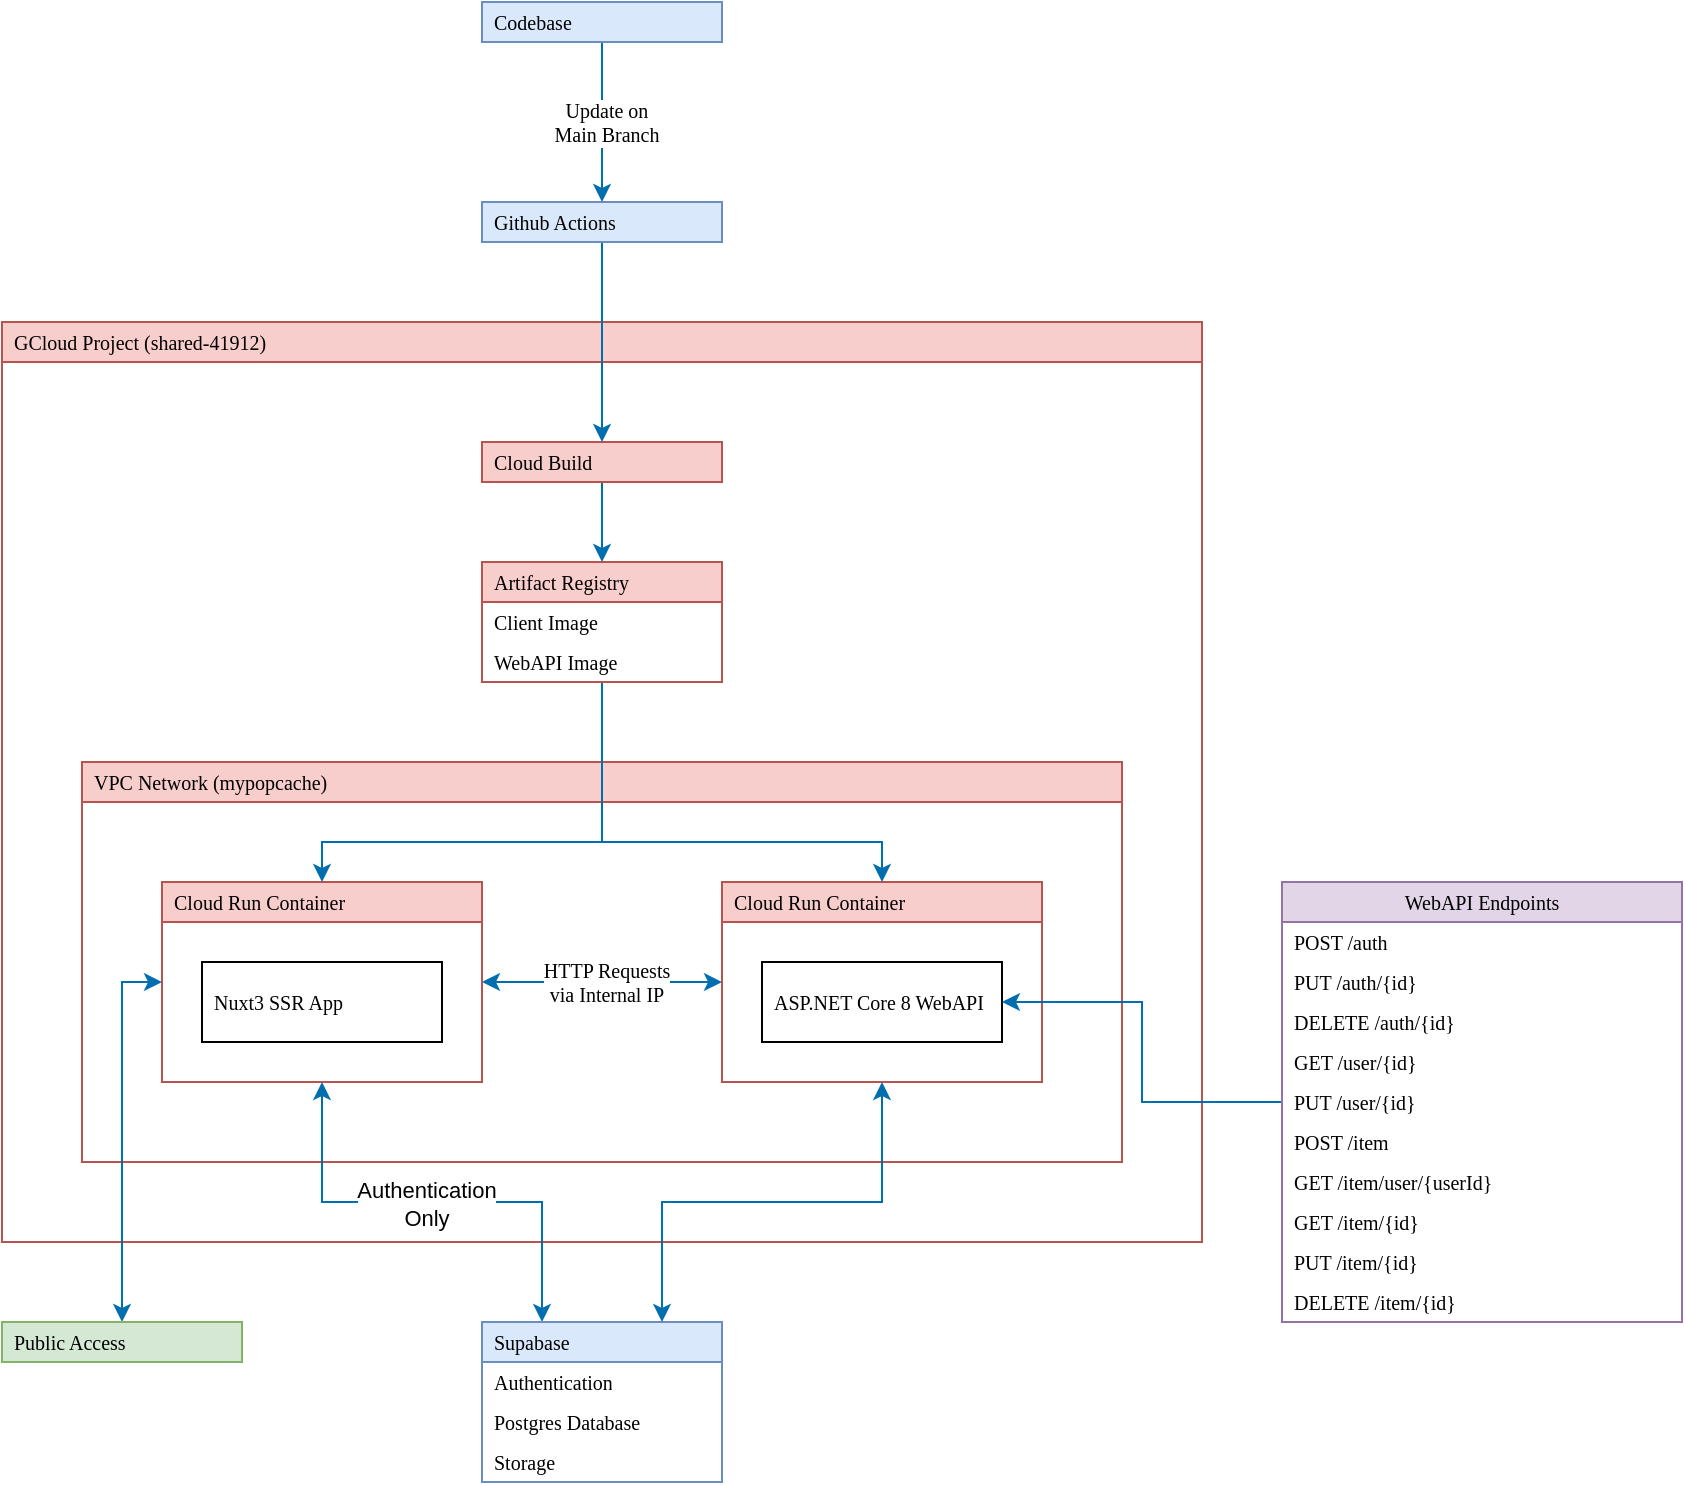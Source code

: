 <mxfile version="24.2.2" type="github">
  <diagram name="Página-1" id="OVmor5jS-R9bCVFs5QnG">
    <mxGraphModel dx="1674" dy="1152" grid="1" gridSize="10" guides="1" tooltips="1" connect="1" arrows="1" fold="1" page="0" pageScale="1" pageWidth="827" pageHeight="1169" math="0" shadow="0">
      <root>
        <mxCell id="0" />
        <mxCell id="1" parent="0" />
        <mxCell id="kv5K3Uq45o6Ma86xoF1O-12" value="GCloud Project (&lt;span style=&quot;font-size: 10px;&quot; data-prober=&quot;cloud-console-core-functions-project-id&quot; class=&quot;cfc-purview-picker-list-id cfc-color-secondary ng-star-inserted&quot;&gt;shared-41912) &lt;/span&gt;" style="swimlane;whiteSpace=wrap;html=1;startSize=20;swimlaneLine=1;expand=1;collapsible=0;fontSize=10;fontStyle=0;fillColor=#f8cecc;strokeColor=#b85450;fontFamily=Tahoma;align=left;spacingLeft=4;" parent="1" vertex="1">
          <mxGeometry x="480" y="240" width="600" height="460" as="geometry" />
        </mxCell>
        <mxCell id="kv5K3Uq45o6Ma86xoF1O-21" value="&lt;font style=&quot;font-size: 10px;&quot;&gt;VPC Network (mypopcache)&lt;/font&gt;" style="swimlane;whiteSpace=wrap;html=1;startSize=20;collapsible=0;fontSize=10;fontStyle=0;fillColor=#f8cecc;strokeColor=#b85450;fontFamily=Tahoma;align=left;spacingLeft=4;" parent="kv5K3Uq45o6Ma86xoF1O-12" vertex="1">
          <mxGeometry x="40" y="220" width="520" height="200" as="geometry">
            <mxRectangle x="280" y="80" width="200" height="40" as="alternateBounds" />
          </mxGeometry>
        </mxCell>
        <mxCell id="kv5K3Uq45o6Ma86xoF1O-27" value="&lt;font style=&quot;font-size: 10px;&quot;&gt;HTTP Requests&lt;br style=&quot;font-size: 10px;&quot;&gt;via Internal IP&lt;/font&gt;" style="edgeStyle=orthogonalEdgeStyle;rounded=0;orthogonalLoop=1;jettySize=auto;html=1;fillColor=#1ba1e2;strokeColor=#006EAF;fontFamily=Tahoma;fontSize=10;startArrow=classic;startFill=1;entryX=0;entryY=0.5;entryDx=0;entryDy=0;exitX=1;exitY=0.5;exitDx=0;exitDy=0;align=center;spacingLeft=4;" parent="kv5K3Uq45o6Ma86xoF1O-21" source="kv5K3Uq45o6Ma86xoF1O-13" target="kv5K3Uq45o6Ma86xoF1O-14" edge="1">
          <mxGeometry relative="1" as="geometry">
            <mxPoint x="200" y="90" as="sourcePoint" />
            <mxPoint x="320" y="90" as="targetPoint" />
          </mxGeometry>
        </mxCell>
        <mxCell id="kv5K3Uq45o6Ma86xoF1O-13" value="Cloud Run Container" style="swimlane;whiteSpace=wrap;html=1;startSize=20;collapsible=0;fontSize=10;fontStyle=0;fillColor=#f8cecc;strokeColor=#b85450;fontFamily=Tahoma;align=left;spacingLeft=4;" parent="kv5K3Uq45o6Ma86xoF1O-21" vertex="1">
          <mxGeometry x="40" y="60" width="160" height="100" as="geometry">
            <mxRectangle x="40" y="80" width="200" height="40" as="alternateBounds" />
          </mxGeometry>
        </mxCell>
        <mxCell id="kv5K3Uq45o6Ma86xoF1O-8" value="&lt;div style=&quot;font-size: 10px;&quot;&gt;Nuxt3 SSR App&lt;/div&gt;" style="rounded=0;whiteSpace=wrap;html=1;fontSize=10;fontFamily=Tahoma;align=left;spacingLeft=4;" parent="kv5K3Uq45o6Ma86xoF1O-13" vertex="1">
          <mxGeometry x="20" y="40" width="120" height="40" as="geometry" />
        </mxCell>
        <mxCell id="kv5K3Uq45o6Ma86xoF1O-14" value="Cloud Run Container" style="swimlane;whiteSpace=wrap;html=1;startSize=20;collapsible=0;fontSize=10;fontStyle=0;fillColor=#f8cecc;strokeColor=#b85450;fontFamily=Tahoma;align=left;spacingLeft=4;" parent="kv5K3Uq45o6Ma86xoF1O-21" vertex="1">
          <mxGeometry x="320" y="60" width="160" height="100" as="geometry">
            <mxRectangle x="280" y="80" width="200" height="40" as="alternateBounds" />
          </mxGeometry>
        </mxCell>
        <mxCell id="kv5K3Uq45o6Ma86xoF1O-9" value="ASP.NET Core 8 WebAPI" style="rounded=0;whiteSpace=wrap;html=1;fontSize=10;fontFamily=Tahoma;align=left;spacingLeft=4;" parent="kv5K3Uq45o6Ma86xoF1O-14" vertex="1">
          <mxGeometry x="20" y="40" width="120" height="40" as="geometry" />
        </mxCell>
        <mxCell id="REMJgbg8ZPlpd7Nh2icU-43" style="edgeStyle=orthogonalEdgeStyle;rounded=0;orthogonalLoop=1;jettySize=auto;html=1;entryX=0.5;entryY=0;entryDx=0;entryDy=0;fillColor=#1ba1e2;strokeColor=#006EAF;fontFamily=Tahoma;fontSize=10;align=left;spacingLeft=4;" parent="kv5K3Uq45o6Ma86xoF1O-12" source="REMJgbg8ZPlpd7Nh2icU-21" target="kv5K3Uq45o6Ma86xoF1O-13" edge="1">
          <mxGeometry relative="1" as="geometry">
            <Array as="points">
              <mxPoint x="300" y="260" />
              <mxPoint x="160" y="260" />
            </Array>
          </mxGeometry>
        </mxCell>
        <mxCell id="REMJgbg8ZPlpd7Nh2icU-44" style="edgeStyle=orthogonalEdgeStyle;rounded=0;orthogonalLoop=1;jettySize=auto;html=1;entryX=0.5;entryY=0;entryDx=0;entryDy=0;fillColor=#1ba1e2;strokeColor=#006EAF;fontFamily=Tahoma;fontSize=10;align=left;spacingLeft=4;" parent="kv5K3Uq45o6Ma86xoF1O-12" source="REMJgbg8ZPlpd7Nh2icU-21" target="kv5K3Uq45o6Ma86xoF1O-14" edge="1">
          <mxGeometry relative="1" as="geometry">
            <Array as="points">
              <mxPoint x="300" y="260" />
              <mxPoint x="440" y="260" />
            </Array>
          </mxGeometry>
        </mxCell>
        <mxCell id="REMJgbg8ZPlpd7Nh2icU-21" value="Artifact Registry" style="swimlane;fontStyle=0;childLayout=stackLayout;horizontal=1;startSize=20;horizontalStack=0;resizeParent=1;resizeParentMax=0;resizeLast=0;collapsible=0;marginBottom=0;whiteSpace=wrap;html=1;fontSize=10;fillColor=#f8cecc;strokeColor=#b85450;fontFamily=Tahoma;align=left;spacingLeft=4;" parent="kv5K3Uq45o6Ma86xoF1O-12" vertex="1">
          <mxGeometry x="240" y="120" width="120" height="60" as="geometry" />
        </mxCell>
        <mxCell id="REMJgbg8ZPlpd7Nh2icU-22" value="Client Image" style="text;strokeColor=none;fillColor=none;align=left;verticalAlign=middle;spacingLeft=4;spacingRight=4;overflow=hidden;points=[[0,0.5],[1,0.5]];portConstraint=eastwest;rotatable=0;whiteSpace=wrap;html=1;fontSize=10;fontFamily=Tahoma;" parent="REMJgbg8ZPlpd7Nh2icU-21" vertex="1">
          <mxGeometry y="20" width="120" height="20" as="geometry" />
        </mxCell>
        <mxCell id="REMJgbg8ZPlpd7Nh2icU-23" value="WebAPI Image" style="text;strokeColor=none;fillColor=none;align=left;verticalAlign=middle;spacingLeft=4;spacingRight=4;overflow=hidden;points=[[0,0.5],[1,0.5]];portConstraint=eastwest;rotatable=0;whiteSpace=wrap;html=1;fontSize=10;fontFamily=Tahoma;" parent="REMJgbg8ZPlpd7Nh2icU-21" vertex="1">
          <mxGeometry y="40" width="120" height="20" as="geometry" />
        </mxCell>
        <mxCell id="REMJgbg8ZPlpd7Nh2icU-42" style="edgeStyle=orthogonalEdgeStyle;rounded=0;orthogonalLoop=1;jettySize=auto;html=1;fillColor=#1ba1e2;strokeColor=#006EAF;fontFamily=Tahoma;fontSize=10;entryX=0.5;entryY=0;entryDx=0;entryDy=0;align=left;spacingLeft=4;" parent="kv5K3Uq45o6Ma86xoF1O-12" source="REMJgbg8ZPlpd7Nh2icU-31" target="REMJgbg8ZPlpd7Nh2icU-21" edge="1">
          <mxGeometry relative="1" as="geometry" />
        </mxCell>
        <mxCell id="REMJgbg8ZPlpd7Nh2icU-31" value="Cloud Build" style="rounded=0;whiteSpace=wrap;html=1;fontSize=10;fillColor=#f8cecc;strokeColor=#b85450;fontFamily=Tahoma;align=left;spacingLeft=4;" parent="kv5K3Uq45o6Ma86xoF1O-12" vertex="1">
          <mxGeometry x="240" y="60" width="120" height="20" as="geometry" />
        </mxCell>
        <mxCell id="REMJgbg8ZPlpd7Nh2icU-47" style="edgeStyle=orthogonalEdgeStyle;rounded=0;orthogonalLoop=1;jettySize=auto;html=1;exitX=0.5;exitY=1;exitDx=0;exitDy=0;fontFamily=Tahoma;fontSize=10;align=left;spacingLeft=4;" parent="kv5K3Uq45o6Ma86xoF1O-12" source="REMJgbg8ZPlpd7Nh2icU-31" target="REMJgbg8ZPlpd7Nh2icU-31" edge="1">
          <mxGeometry relative="1" as="geometry" />
        </mxCell>
        <mxCell id="kv5K3Uq45o6Ma86xoF1O-34" style="edgeStyle=orthogonalEdgeStyle;rounded=0;orthogonalLoop=1;jettySize=auto;html=1;fillColor=#1ba1e2;strokeColor=#006EAF;fontFamily=Tahoma;fontSize=10;entryX=0.25;entryY=0;entryDx=0;entryDy=0;align=left;spacingLeft=4;startArrow=classic;startFill=1;" parent="kv5K3Uq45o6Ma86xoF1O-12" source="kv5K3Uq45o6Ma86xoF1O-13" target="kv5K3Uq45o6Ma86xoF1O-16" edge="1">
          <mxGeometry relative="1" as="geometry" />
        </mxCell>
        <mxCell id="3MWtZVwlPJY6MIcf2p_x-2" value="Authentication&lt;br&gt;Only" style="edgeLabel;html=1;align=center;verticalAlign=middle;resizable=0;points=[];spacingLeft=4;" parent="kv5K3Uq45o6Ma86xoF1O-34" vertex="1" connectable="0">
          <mxGeometry x="-0.43" y="-1" relative="1" as="geometry">
            <mxPoint x="44" as="offset" />
          </mxGeometry>
        </mxCell>
        <mxCell id="kv5K3Uq45o6Ma86xoF1O-16" value="Supabase" style="swimlane;fontStyle=0;childLayout=stackLayout;horizontal=1;startSize=20;horizontalStack=0;resizeParent=1;resizeParentMax=0;resizeLast=0;collapsible=0;marginBottom=0;whiteSpace=wrap;html=1;fontSize=10;fillColor=#dae8fc;strokeColor=#6c8ebf;fontFamily=Tahoma;align=left;spacingLeft=4;" parent="1" vertex="1">
          <mxGeometry x="720" y="740" width="120" height="80" as="geometry">
            <mxRectangle x="1240" y="440" width="160" height="40" as="alternateBounds" />
          </mxGeometry>
        </mxCell>
        <mxCell id="kv5K3Uq45o6Ma86xoF1O-17" value="Authentication" style="text;strokeColor=none;fillColor=none;align=left;verticalAlign=middle;spacingLeft=4;spacingRight=4;overflow=hidden;points=[[0,0.5],[1,0.5]];portConstraint=eastwest;rotatable=0;whiteSpace=wrap;html=1;fontSize=10;fontFamily=Tahoma;" parent="kv5K3Uq45o6Ma86xoF1O-16" vertex="1">
          <mxGeometry y="20" width="120" height="20" as="geometry" />
        </mxCell>
        <mxCell id="kv5K3Uq45o6Ma86xoF1O-18" value="Postgres Database" style="text;strokeColor=none;fillColor=none;align=left;verticalAlign=middle;spacingLeft=4;spacingRight=4;overflow=hidden;points=[[0,0.5],[1,0.5]];portConstraint=eastwest;rotatable=0;whiteSpace=wrap;html=1;fontSize=10;fontFamily=Tahoma;" parent="kv5K3Uq45o6Ma86xoF1O-16" vertex="1">
          <mxGeometry y="40" width="120" height="20" as="geometry" />
        </mxCell>
        <mxCell id="kv5K3Uq45o6Ma86xoF1O-19" value="Storage" style="text;strokeColor=none;fillColor=none;align=left;verticalAlign=middle;spacingLeft=4;spacingRight=4;overflow=hidden;points=[[0,0.5],[1,0.5]];portConstraint=eastwest;rotatable=0;whiteSpace=wrap;html=1;fontSize=10;fontFamily=Tahoma;" parent="kv5K3Uq45o6Ma86xoF1O-16" vertex="1">
          <mxGeometry y="60" width="120" height="20" as="geometry" />
        </mxCell>
        <mxCell id="kv5K3Uq45o6Ma86xoF1O-33" style="edgeStyle=orthogonalEdgeStyle;rounded=0;orthogonalLoop=1;jettySize=auto;html=1;fillColor=#1ba1e2;strokeColor=#006EAF;fontFamily=Tahoma;fontSize=10;startArrow=classic;startFill=1;entryX=0.75;entryY=0;entryDx=0;entryDy=0;align=left;spacingLeft=4;" parent="1" source="kv5K3Uq45o6Ma86xoF1O-14" target="kv5K3Uq45o6Ma86xoF1O-16" edge="1">
          <mxGeometry relative="1" as="geometry" />
        </mxCell>
        <mxCell id="3MWtZVwlPJY6MIcf2p_x-4" style="edgeStyle=orthogonalEdgeStyle;rounded=0;orthogonalLoop=1;jettySize=auto;html=1;align=left;spacingLeft=4;fillColor=#1ba1e2;strokeColor=#006EAF;" parent="1" source="REMJgbg8ZPlpd7Nh2icU-32" target="REMJgbg8ZPlpd7Nh2icU-31" edge="1">
          <mxGeometry relative="1" as="geometry" />
        </mxCell>
        <mxCell id="REMJgbg8ZPlpd7Nh2icU-32" value="Github Actions" style="rounded=0;whiteSpace=wrap;html=1;fontSize=10;fillColor=#dae8fc;strokeColor=#6c8ebf;fontFamily=Tahoma;align=left;spacingLeft=4;" parent="1" vertex="1">
          <mxGeometry x="720" y="180" width="120" height="20" as="geometry" />
        </mxCell>
        <mxCell id="REMJgbg8ZPlpd7Nh2icU-34" value="Update on&lt;br style=&quot;font-size: 10px;&quot;&gt;Main Branch" style="edgeStyle=orthogonalEdgeStyle;rounded=0;orthogonalLoop=1;jettySize=auto;html=1;fillColor=#1ba1e2;strokeColor=#006EAF;fontFamily=Tahoma;fontSize=10;align=center;spacingLeft=4;" parent="1" source="REMJgbg8ZPlpd7Nh2icU-33" target="REMJgbg8ZPlpd7Nh2icU-32" edge="1">
          <mxGeometry relative="1" as="geometry" />
        </mxCell>
        <mxCell id="REMJgbg8ZPlpd7Nh2icU-33" value="Codebase" style="rounded=0;whiteSpace=wrap;html=1;fontSize=10;fillColor=#dae8fc;strokeColor=#6c8ebf;fontFamily=Tahoma;align=left;spacingLeft=4;" parent="1" vertex="1">
          <mxGeometry x="720" y="80" width="120" height="20" as="geometry" />
        </mxCell>
        <mxCell id="REMJgbg8ZPlpd7Nh2icU-50" style="edgeStyle=orthogonalEdgeStyle;rounded=0;orthogonalLoop=1;jettySize=auto;html=1;fillColor=#1ba1e2;strokeColor=#006EAF;entryX=0;entryY=0.5;entryDx=0;entryDy=0;fontFamily=Tahoma;fontSize=10;startArrow=classic;startFill=1;align=left;spacingLeft=4;" parent="1" source="REMJgbg8ZPlpd7Nh2icU-48" target="kv5K3Uq45o6Ma86xoF1O-13" edge="1">
          <mxGeometry relative="1" as="geometry" />
        </mxCell>
        <mxCell id="REMJgbg8ZPlpd7Nh2icU-48" value="Public Access" style="rounded=0;whiteSpace=wrap;html=1;fontSize=10;fillColor=#d5e8d4;strokeColor=#82b366;fontFamily=Tahoma;align=left;spacingLeft=4;" parent="1" vertex="1">
          <mxGeometry x="480" y="740" width="120" height="20" as="geometry" />
        </mxCell>
        <mxCell id="UFm4M2_Y555ct5V-PcCv-32" style="edgeStyle=orthogonalEdgeStyle;rounded=0;orthogonalLoop=1;jettySize=auto;html=1;fillColor=#1ba1e2;strokeColor=#006EAF;" edge="1" parent="1" source="UFm4M2_Y555ct5V-PcCv-4" target="kv5K3Uq45o6Ma86xoF1O-9">
          <mxGeometry relative="1" as="geometry" />
        </mxCell>
        <mxCell id="UFm4M2_Y555ct5V-PcCv-4" value="WebAPI Endpoints" style="swimlane;fontStyle=0;childLayout=stackLayout;horizontal=1;startSize=20;horizontalStack=0;resizeParent=1;resizeParentMax=0;resizeLast=0;collapsible=0;marginBottom=0;whiteSpace=wrap;html=1;fillColor=#e1d5e7;strokeColor=#9673a6;fontFamily=Tahoma;fontSize=10;" vertex="1" parent="1">
          <mxGeometry x="1120" y="520" width="200" height="220" as="geometry" />
        </mxCell>
        <mxCell id="UFm4M2_Y555ct5V-PcCv-6" value="POST /auth" style="text;strokeColor=none;fillColor=none;align=left;verticalAlign=middle;spacingLeft=4;spacingRight=4;overflow=hidden;points=[[0,0.5],[1,0.5]];portConstraint=eastwest;rotatable=0;whiteSpace=wrap;html=1;fontFamily=Tahoma;fontSize=10;" vertex="1" parent="UFm4M2_Y555ct5V-PcCv-4">
          <mxGeometry y="20" width="200" height="20" as="geometry" />
        </mxCell>
        <mxCell id="UFm4M2_Y555ct5V-PcCv-5" value="PUT /auth/{id}" style="text;strokeColor=none;fillColor=none;align=left;verticalAlign=middle;spacingLeft=4;spacingRight=4;overflow=hidden;points=[[0,0.5],[1,0.5]];portConstraint=eastwest;rotatable=0;whiteSpace=wrap;html=1;fontFamily=Tahoma;fontSize=10;" vertex="1" parent="UFm4M2_Y555ct5V-PcCv-4">
          <mxGeometry y="40" width="200" height="20" as="geometry" />
        </mxCell>
        <mxCell id="UFm4M2_Y555ct5V-PcCv-7" value="DELETE /auth/{id}" style="text;strokeColor=none;fillColor=none;align=left;verticalAlign=middle;spacingLeft=4;spacingRight=4;overflow=hidden;points=[[0,0.5],[1,0.5]];portConstraint=eastwest;rotatable=0;whiteSpace=wrap;html=1;fontFamily=Tahoma;fontSize=10;" vertex="1" parent="UFm4M2_Y555ct5V-PcCv-4">
          <mxGeometry y="60" width="200" height="20" as="geometry" />
        </mxCell>
        <mxCell id="UFm4M2_Y555ct5V-PcCv-20" value="GET /user/{id}" style="text;strokeColor=none;fillColor=none;align=left;verticalAlign=middle;spacingLeft=4;spacingRight=4;overflow=hidden;points=[[0,0.5],[1,0.5]];portConstraint=eastwest;rotatable=0;whiteSpace=wrap;html=1;fontFamily=Tahoma;fontSize=10;" vertex="1" parent="UFm4M2_Y555ct5V-PcCv-4">
          <mxGeometry y="80" width="200" height="20" as="geometry" />
        </mxCell>
        <mxCell id="UFm4M2_Y555ct5V-PcCv-21" value="PUT /user/{id}" style="text;strokeColor=none;fillColor=none;align=left;verticalAlign=middle;spacingLeft=4;spacingRight=4;overflow=hidden;points=[[0,0.5],[1,0.5]];portConstraint=eastwest;rotatable=0;whiteSpace=wrap;html=1;fontFamily=Tahoma;fontSize=10;" vertex="1" parent="UFm4M2_Y555ct5V-PcCv-4">
          <mxGeometry y="100" width="200" height="20" as="geometry" />
        </mxCell>
        <mxCell id="UFm4M2_Y555ct5V-PcCv-26" value="POST /item" style="text;strokeColor=none;fillColor=none;align=left;verticalAlign=middle;spacingLeft=4;spacingRight=4;overflow=hidden;points=[[0,0.5],[1,0.5]];portConstraint=eastwest;rotatable=0;whiteSpace=wrap;html=1;fontFamily=Tahoma;fontSize=10;" vertex="1" parent="UFm4M2_Y555ct5V-PcCv-4">
          <mxGeometry y="120" width="200" height="20" as="geometry" />
        </mxCell>
        <mxCell id="UFm4M2_Y555ct5V-PcCv-30" value="GET /item/user/{userId}" style="text;strokeColor=none;fillColor=none;align=left;verticalAlign=middle;spacingLeft=4;spacingRight=4;overflow=hidden;points=[[0,0.5],[1,0.5]];portConstraint=eastwest;rotatable=0;whiteSpace=wrap;html=1;fontFamily=Tahoma;fontSize=10;" vertex="1" parent="UFm4M2_Y555ct5V-PcCv-4">
          <mxGeometry y="140" width="200" height="20" as="geometry" />
        </mxCell>
        <mxCell id="UFm4M2_Y555ct5V-PcCv-28" value="GET /item/{id}" style="text;strokeColor=none;fillColor=none;align=left;verticalAlign=middle;spacingLeft=4;spacingRight=4;overflow=hidden;points=[[0,0.5],[1,0.5]];portConstraint=eastwest;rotatable=0;whiteSpace=wrap;html=1;fontFamily=Tahoma;fontSize=10;" vertex="1" parent="UFm4M2_Y555ct5V-PcCv-4">
          <mxGeometry y="160" width="200" height="20" as="geometry" />
        </mxCell>
        <mxCell id="UFm4M2_Y555ct5V-PcCv-29" value="PUT /item/{id}" style="text;strokeColor=none;fillColor=none;align=left;verticalAlign=middle;spacingLeft=4;spacingRight=4;overflow=hidden;points=[[0,0.5],[1,0.5]];portConstraint=eastwest;rotatable=0;whiteSpace=wrap;html=1;fontFamily=Tahoma;fontSize=10;" vertex="1" parent="UFm4M2_Y555ct5V-PcCv-4">
          <mxGeometry y="180" width="200" height="20" as="geometry" />
        </mxCell>
        <mxCell id="UFm4M2_Y555ct5V-PcCv-31" value="DELETE /item/{id}" style="text;strokeColor=none;fillColor=none;align=left;verticalAlign=middle;spacingLeft=4;spacingRight=4;overflow=hidden;points=[[0,0.5],[1,0.5]];portConstraint=eastwest;rotatable=0;whiteSpace=wrap;html=1;fontFamily=Tahoma;fontSize=10;" vertex="1" parent="UFm4M2_Y555ct5V-PcCv-4">
          <mxGeometry y="200" width="200" height="20" as="geometry" />
        </mxCell>
      </root>
    </mxGraphModel>
  </diagram>
</mxfile>
